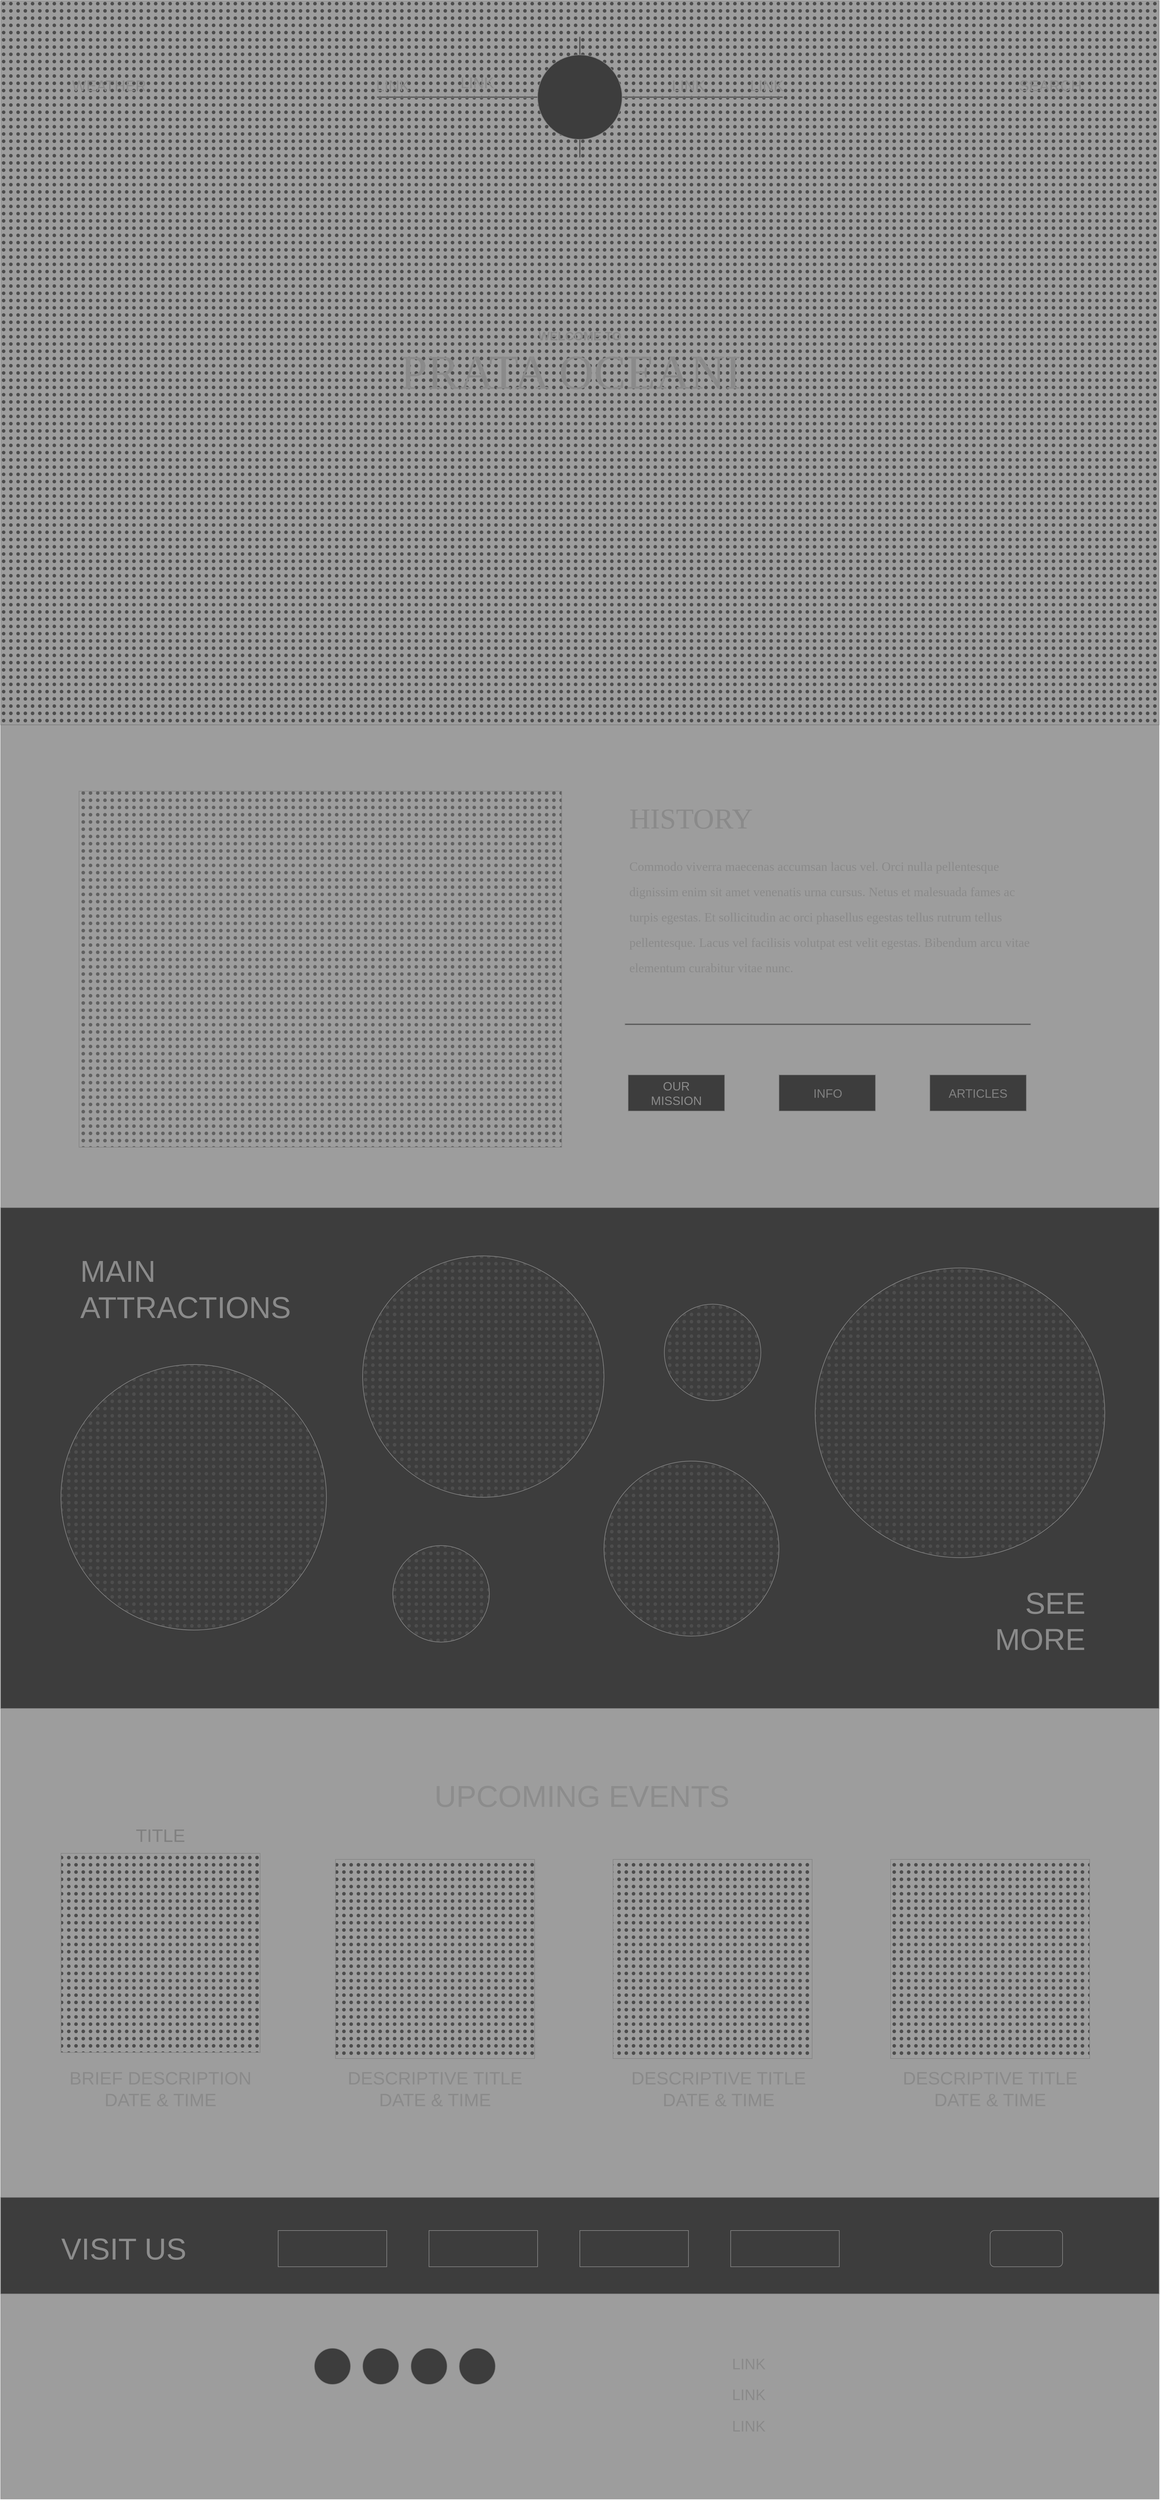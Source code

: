 <mxfile version="24.1.0" type="device">
  <diagram name="Page-1" id="GAg8haRcpsVNe8hPWDVm">
    <mxGraphModel dx="3338" dy="1504" grid="1" gridSize="10" guides="1" tooltips="1" connect="1" arrows="1" fold="1" page="0" pageScale="1" pageWidth="1920" pageHeight="1200" math="0" shadow="0">
      <root>
        <mxCell id="0" />
        <mxCell id="1" parent="0" />
        <mxCell id="3JFMlEUNZGDiNWC0OtGJ-4" value="" style="rounded=0;whiteSpace=wrap;html=1;fillColor=#3D3D3D;strokeColor=#858585;connectable=0;allowArrows=0;expand=0;movable=0;resizable=0;rotatable=0;cloneable=0;deletable=0;container=1;imageAspect=1;opacity=50;" parent="1" vertex="1">
          <mxGeometry width="1920" height="1200" as="geometry" />
        </mxCell>
        <mxCell id="RJW7VMsSMWp2yGj4S-rq-4" value="" style="rounded=0;whiteSpace=wrap;html=1;fillColor=#4d4d4d;strokeColor=#858585;fillStyle=dots;" parent="3JFMlEUNZGDiNWC0OtGJ-4" vertex="1">
          <mxGeometry width="1920" height="1200" as="geometry" />
        </mxCell>
        <mxCell id="RJW7VMsSMWp2yGj4S-rq-11" value="&lt;font color=&quot;#8a8a8a&quot; style=&quot;font-size: 80px;&quot;&gt;PRATA OCEANI&lt;/font&gt;" style="text;html=1;align=center;verticalAlign=middle;whiteSpace=wrap;rounded=0;pointerEvents=0;allowArrows=0;connectable=0;expand=0;fontSize=80;fontFamily=Cinzel Decorative;fontSource=https%3A%2F%2Ffonts.googleapis.com%2Fcss%3Ffamily%3DCinzel%2BDecorative;spacing=5;" parent="3JFMlEUNZGDiNWC0OtGJ-4" vertex="1">
          <mxGeometry x="630" y="600" width="630" height="30" as="geometry" />
        </mxCell>
        <mxCell id="RJW7VMsSMWp2yGj4S-rq-12" value="&lt;font color=&quot;#8a8a8a&quot;&gt;&lt;b&gt;WELCOME TO&lt;/b&gt;&lt;/font&gt;" style="text;html=1;align=center;verticalAlign=middle;whiteSpace=wrap;rounded=0;pointerEvents=0;allowArrows=0;connectable=0;expand=0;fontSize=20;" parent="3JFMlEUNZGDiNWC0OtGJ-4" vertex="1">
          <mxGeometry x="830" y="540" width="260" height="30" as="geometry" />
        </mxCell>
        <mxCell id="RJW7VMsSMWp2yGj4S-rq-13" value="" style="rounded=0;whiteSpace=wrap;html=1;fillColor=#3D3D3D;strokeColor=#858585;" parent="3JFMlEUNZGDiNWC0OtGJ-4" vertex="1">
          <mxGeometry x="959" y="60" width="2" height="200" as="geometry" />
        </mxCell>
        <mxCell id="RJW7VMsSMWp2yGj4S-rq-14" value="" style="rounded=0;whiteSpace=wrap;html=1;fillColor=#3D3D3D;strokeColor=#858585;rotation=-90;" parent="3JFMlEUNZGDiNWC0OtGJ-4" vertex="1">
          <mxGeometry x="959" y="-176.25" width="2" height="672.5" as="geometry" />
        </mxCell>
        <mxCell id="RJW7VMsSMWp2yGj4S-rq-9" value="" style="rounded=1;whiteSpace=wrap;html=1;fillColor=#3D3D3D;strokeColor=#858585;arcSize=50;aspect=fixed;" parent="3JFMlEUNZGDiNWC0OtGJ-4" vertex="1">
          <mxGeometry x="890" y="90" width="140" height="140" as="geometry" />
        </mxCell>
        <mxCell id="RJW7VMsSMWp2yGj4S-rq-15" value="&lt;font color=&quot;#8a8a8a&quot; style=&quot;font-size: 25px;&quot;&gt;&lt;span style=&quot;font-size: 25px;&quot;&gt;LINK&lt;/span&gt;&lt;/font&gt;" style="text;html=1;align=center;verticalAlign=middle;whiteSpace=wrap;rounded=0;pointerEvents=0;allowArrows=0;connectable=0;expand=0;fontSize=25;" parent="3JFMlEUNZGDiNWC0OtGJ-4" vertex="1">
          <mxGeometry x="620" y="125" width="60" height="30" as="geometry" />
        </mxCell>
        <mxCell id="RJW7VMsSMWp2yGj4S-rq-16" value="&lt;font color=&quot;#8a8a8a&quot; style=&quot;font-size: 25px;&quot;&gt;&lt;span style=&quot;font-size: 25px;&quot;&gt;LINK&lt;/span&gt;&lt;/font&gt;" style="text;html=1;align=center;verticalAlign=middle;whiteSpace=wrap;rounded=0;pointerEvents=0;allowArrows=0;connectable=0;expand=0;fontSize=25;" parent="3JFMlEUNZGDiNWC0OtGJ-4" vertex="1">
          <mxGeometry x="760" y="120" width="60" height="30" as="geometry" />
        </mxCell>
        <mxCell id="RJW7VMsSMWp2yGj4S-rq-31" value="&lt;font color=&quot;#8a8a8a&quot; style=&quot;font-size: 25px;&quot;&gt;&lt;span style=&quot;font-size: 25px;&quot;&gt;LINK&lt;/span&gt;&lt;/font&gt;" style="text;html=1;align=center;verticalAlign=middle;whiteSpace=wrap;rounded=0;pointerEvents=0;allowArrows=0;connectable=0;expand=0;fontSize=25;" parent="3JFMlEUNZGDiNWC0OtGJ-4" vertex="1">
          <mxGeometry x="1110" y="125" width="60" height="30" as="geometry" />
        </mxCell>
        <mxCell id="RJW7VMsSMWp2yGj4S-rq-32" value="&lt;font color=&quot;#8a8a8a&quot; style=&quot;font-size: 25px;&quot;&gt;&lt;span style=&quot;font-size: 25px;&quot;&gt;LINK&lt;/span&gt;&lt;/font&gt;" style="text;html=1;align=center;verticalAlign=middle;whiteSpace=wrap;rounded=0;pointerEvents=0;allowArrows=0;connectable=0;expand=0;fontSize=25;" parent="3JFMlEUNZGDiNWC0OtGJ-4" vertex="1">
          <mxGeometry x="1240" y="125" width="60" height="30" as="geometry" />
        </mxCell>
        <mxCell id="DRW0J8gIh20QW4UvxZFd-2" value="&lt;font color=&quot;#8a8a8a&quot; style=&quot;font-size: 25px;&quot;&gt;&lt;span style=&quot;font-size: 25px;&quot;&gt;SEARCH&lt;/span&gt;&lt;/font&gt;" style="text;html=1;align=center;verticalAlign=middle;whiteSpace=wrap;rounded=0;pointerEvents=0;allowArrows=0;connectable=0;expand=0;fontSize=25;" vertex="1" parent="3JFMlEUNZGDiNWC0OtGJ-4">
          <mxGeometry x="1710" y="125" width="60" height="30" as="geometry" />
        </mxCell>
        <mxCell id="DRW0J8gIh20QW4UvxZFd-4" value="&lt;font color=&quot;#8a8a8a&quot; style=&quot;font-size: 25px;&quot;&gt;&lt;span style=&quot;font-size: 25px;&quot;&gt;WEATHER&lt;/span&gt;&lt;/font&gt;" style="text;html=1;align=center;verticalAlign=middle;whiteSpace=wrap;rounded=0;pointerEvents=0;allowArrows=0;connectable=0;expand=0;fontSize=25;" vertex="1" parent="3JFMlEUNZGDiNWC0OtGJ-4">
          <mxGeometry x="150" y="125" width="60" height="30" as="geometry" />
        </mxCell>
        <mxCell id="3JFMlEUNZGDiNWC0OtGJ-5" value="&#xa;&lt;span style=&quot;color: rgb(138, 138, 138); font-family: Helvetica; font-size: 30px; font-style: normal; font-variant-ligatures: normal; font-variant-caps: normal; font-weight: 400; letter-spacing: normal; orphans: 2; text-align: center; text-indent: 0px; text-transform: none; widows: 2; word-spacing: 0px; -webkit-text-stroke-width: 0px; white-space: normal; background-color: rgb(24, 20, 29); text-decoration-thickness: initial; text-decoration-style: initial; text-decoration-color: initial; display: inline !important; float: none;&quot;&gt;TITLE&lt;/span&gt;&#xa;&#xa;" style="rounded=0;whiteSpace=wrap;html=1;fillColor=#3D3D3D;strokeColor=#858585;opacity=50;connectable=0;allowArrows=0;expand=0;movable=0;rotatable=0;cloneable=0;deletable=0;" parent="1" vertex="1">
          <mxGeometry y="1200" width="1920" height="2940" as="geometry" />
        </mxCell>
        <mxCell id="RJW7VMsSMWp2yGj4S-rq-6" value="" style="rounded=0;whiteSpace=wrap;html=1;fillColor=#616161;strokeColor=#858585;fillStyle=dots;" parent="1" vertex="1">
          <mxGeometry x="130" y="1310" width="800" height="590" as="geometry" />
        </mxCell>
        <mxCell id="RJW7VMsSMWp2yGj4S-rq-7" value="&lt;h1 style=&quot;margin-top: 0px;&quot;&gt;&lt;font color=&quot;#8a8a8a&quot; style=&quot;&quot; size=&quot;1&quot;&gt;&lt;span style=&quot;font-weight: 400; font-size: 48px;&quot;&gt;HISTORY&lt;/span&gt;&lt;/font&gt;&lt;/h1&gt;&lt;h1 style=&quot;margin-top: 0px; line-height: 90%;&quot;&gt;&lt;font color=&quot;#8a8a8a&quot;&gt;&lt;span style=&quot;font-size: 21px; font-weight: 400;&quot;&gt;Commodo viverra maecenas accumsan lacus vel. Orci nulla pellentesque dignissim enim sit amet venenatis urna cursus. Netus et malesuada fames ac turpis egestas. Et sollicitudin ac orci phasellus egestas tellus rutrum tellus pellentesque. Lacus vel facilisis volutpat est velit egestas. Bibendum arcu vitae elementum curabitur vitae nunc.&amp;nbsp;&lt;/span&gt;&lt;/font&gt;&lt;br&gt;&lt;/h1&gt;" style="text;html=1;whiteSpace=wrap;overflow=hidden;rounded=0;fontSize=20;fontFamily=Oxygen;fontSource=https%3A%2F%2Ffonts.googleapis.com%2Fcss%3Ffamily%3DOxygen;" parent="1" vertex="1">
          <mxGeometry x="1040" y="1320" width="690" height="350" as="geometry" />
        </mxCell>
        <mxCell id="RJW7VMsSMWp2yGj4S-rq-10" value="" style="rounded=0;whiteSpace=wrap;html=1;fillColor=#3D3D3D;strokeColor=#858585;" parent="1" vertex="1">
          <mxGeometry y="2000" width="1920" height="830" as="geometry" />
        </mxCell>
        <mxCell id="RJW7VMsSMWp2yGj4S-rq-18" value="" style="rounded=1;whiteSpace=wrap;html=1;fillColor=#4d4d4d;strokeColor=#858585;arcSize=50;aspect=fixed;fillStyle=dots;" parent="1" vertex="1">
          <mxGeometry x="100" y="2260" width="440" height="440" as="geometry" />
        </mxCell>
        <mxCell id="RJW7VMsSMWp2yGj4S-rq-19" value="" style="rounded=1;whiteSpace=wrap;html=1;fillColor=#4d4d4d;strokeColor=#858585;arcSize=50;aspect=fixed;fillStyle=dots;" parent="1" vertex="1">
          <mxGeometry x="600" y="2080" width="400" height="400" as="geometry" />
        </mxCell>
        <mxCell id="RJW7VMsSMWp2yGj4S-rq-20" value="" style="rounded=1;whiteSpace=wrap;html=1;fillColor=#4d4d4d;strokeColor=#858585;arcSize=50;aspect=fixed;fillStyle=dots;" parent="1" vertex="1">
          <mxGeometry x="1000" y="2420" width="290" height="290" as="geometry" />
        </mxCell>
        <mxCell id="RJW7VMsSMWp2yGj4S-rq-21" value="" style="rounded=1;whiteSpace=wrap;html=1;fillColor=#4d4d4d;strokeColor=#858585;arcSize=50;aspect=fixed;fillStyle=dots;" parent="1" vertex="1">
          <mxGeometry x="1350" y="2100" width="480" height="480" as="geometry" />
        </mxCell>
        <mxCell id="RJW7VMsSMWp2yGj4S-rq-22" value="&lt;font color=&quot;#8a8a8a&quot; style=&quot;font-size: 50px;&quot;&gt;MAIN ATTRACTIONS&lt;/font&gt;" style="text;html=1;align=left;verticalAlign=middle;whiteSpace=wrap;rounded=0;pointerEvents=0;allowArrows=0;connectable=0;expand=0;fontSize=50;" parent="1" vertex="1">
          <mxGeometry x="130" y="2120" width="60" height="30" as="geometry" />
        </mxCell>
        <mxCell id="RJW7VMsSMWp2yGj4S-rq-23" value="" style="rounded=1;whiteSpace=wrap;html=1;fillColor=#4d4d4d;strokeColor=#858585;arcSize=50;aspect=fixed;fillStyle=dots;" parent="1" vertex="1">
          <mxGeometry x="650" y="2560" width="160" height="160" as="geometry" />
        </mxCell>
        <mxCell id="RJW7VMsSMWp2yGj4S-rq-24" value="" style="rounded=1;whiteSpace=wrap;html=1;fillColor=#4d4d4d;strokeColor=#858585;arcSize=50;aspect=fixed;fillStyle=dots;" parent="1" vertex="1">
          <mxGeometry x="1100" y="2160" width="160" height="160" as="geometry" />
        </mxCell>
        <mxCell id="RJW7VMsSMWp2yGj4S-rq-26" value="&lt;font color=&quot;#8a8a8a&quot; style=&quot;font-size: 50px;&quot;&gt;SEE MORE&lt;/font&gt;" style="text;html=1;align=right;verticalAlign=middle;whiteSpace=wrap;rounded=0;pointerEvents=0;allowArrows=0;connectable=0;expand=0;fontSize=50;" parent="1" vertex="1">
          <mxGeometry x="1740" y="2670" width="60" height="30" as="geometry" />
        </mxCell>
        <mxCell id="RJW7VMsSMWp2yGj4S-rq-27" value="&lt;font style=&quot;font-size: 50px;&quot;&gt;UPCOMING EVENTS&lt;/font&gt;" style="text;html=1;align=right;verticalAlign=middle;whiteSpace=wrap;rounded=0;pointerEvents=0;allowArrows=0;connectable=0;expand=0;fontSize=50;fontColor=#8c8c8c;" parent="1" vertex="1">
          <mxGeometry x="710" y="2960" width="500" height="30" as="geometry" />
        </mxCell>
        <mxCell id="RJW7VMsSMWp2yGj4S-rq-28" value="" style="rounded=0;whiteSpace=wrap;html=1;fillColor=#4d4d4d;strokeColor=#858585;aspect=fixed;fillStyle=dots;" parent="1" vertex="1">
          <mxGeometry x="100" y="3070" width="330" height="330" as="geometry" />
        </mxCell>
        <mxCell id="uYc3Sy_6xVZJy2W0dXjD-1" value="" style="rounded=0;whiteSpace=wrap;html=1;fillColor=#4d4d4d;strokeColor=#858585;aspect=fixed;fillStyle=dots;" vertex="1" parent="1">
          <mxGeometry x="555" y="3080" width="330" height="330" as="geometry" />
        </mxCell>
        <mxCell id="uYc3Sy_6xVZJy2W0dXjD-2" value="" style="rounded=0;whiteSpace=wrap;html=1;fillColor=#4d4d4d;strokeColor=#858585;aspect=fixed;fillStyle=dots;" vertex="1" parent="1">
          <mxGeometry x="1015" y="3080" width="330" height="330" as="geometry" />
        </mxCell>
        <mxCell id="uYc3Sy_6xVZJy2W0dXjD-3" value="" style="rounded=0;whiteSpace=wrap;html=1;fillColor=#4d4d4d;strokeColor=#858585;aspect=fixed;fillStyle=dots;" vertex="1" parent="1">
          <mxGeometry x="1475" y="3080" width="330" height="330" as="geometry" />
        </mxCell>
        <mxCell id="DRW0J8gIh20QW4UvxZFd-5" value="&lt;div style=&quot;font-size: 30px;&quot;&gt;&lt;font style=&quot;font-size: 30px;&quot; color=&quot;#8a8a8a&quot;&gt;BRIEF DESCRIPTION&lt;/font&gt;&lt;/div&gt;&lt;font color=&quot;#8a8a8a&quot; style=&quot;font-size: 30px;&quot;&gt;DATE &amp;amp; TIME&lt;/font&gt;" style="text;html=1;align=center;verticalAlign=middle;whiteSpace=wrap;rounded=0;pointerEvents=0;allowArrows=0;connectable=0;expand=0;fontSize=30;" vertex="1" parent="1">
          <mxGeometry x="90" y="3420" width="350" height="80" as="geometry" />
        </mxCell>
        <mxCell id="DRW0J8gIh20QW4UvxZFd-6" value="&lt;div style=&quot;font-size: 30px;&quot;&gt;&lt;font style=&quot;font-size: 30px;&quot; color=&quot;#8a8a8a&quot;&gt;DESCRIPTIVE TITLE&lt;/font&gt;&lt;/div&gt;&lt;font color=&quot;#8a8a8a&quot; style=&quot;font-size: 30px;&quot;&gt;DATE &amp;amp; TIME&lt;/font&gt;" style="text;html=1;align=center;verticalAlign=middle;whiteSpace=wrap;rounded=0;pointerEvents=0;allowArrows=0;connectable=0;expand=0;fontSize=30;" vertex="1" parent="1">
          <mxGeometry x="545" y="3420" width="350" height="80" as="geometry" />
        </mxCell>
        <mxCell id="DRW0J8gIh20QW4UvxZFd-7" value="&lt;div style=&quot;font-size: 30px;&quot;&gt;&lt;font style=&quot;font-size: 30px;&quot; color=&quot;#8a8a8a&quot;&gt;DESCRIPTIVE TITLE&lt;/font&gt;&lt;/div&gt;&lt;font color=&quot;#8a8a8a&quot; style=&quot;font-size: 30px;&quot;&gt;DATE &amp;amp; TIME&lt;/font&gt;" style="text;html=1;align=center;verticalAlign=middle;whiteSpace=wrap;rounded=0;pointerEvents=0;allowArrows=0;connectable=0;expand=0;fontSize=30;" vertex="1" parent="1">
          <mxGeometry x="1015" y="3420" width="350" height="80" as="geometry" />
        </mxCell>
        <mxCell id="DRW0J8gIh20QW4UvxZFd-8" value="&lt;div style=&quot;font-size: 30px;&quot;&gt;&lt;font style=&quot;font-size: 30px;&quot; color=&quot;#8a8a8a&quot;&gt;DESCRIPTIVE TITLE&lt;/font&gt;&lt;/div&gt;&lt;font color=&quot;#8a8a8a&quot; style=&quot;font-size: 30px;&quot;&gt;DATE &amp;amp; TIME&lt;/font&gt;" style="text;html=1;align=center;verticalAlign=middle;whiteSpace=wrap;rounded=0;pointerEvents=0;allowArrows=0;connectable=0;expand=0;fontSize=30;" vertex="1" parent="1">
          <mxGeometry x="1465" y="3420" width="350" height="80" as="geometry" />
        </mxCell>
        <mxCell id="DRW0J8gIh20QW4UvxZFd-9" value="" style="rounded=0;whiteSpace=wrap;html=1;fillColor=#3D3D3D;strokeColor=#858585;" vertex="1" parent="1">
          <mxGeometry y="3640" width="1920" height="160" as="geometry" />
        </mxCell>
        <mxCell id="DRW0J8gIh20QW4UvxZFd-11" value="VISIT US" style="text;html=1;align=right;verticalAlign=middle;whiteSpace=wrap;rounded=0;pointerEvents=0;allowArrows=0;connectable=0;expand=0;fontSize=50;fontColor=#8c8c8c;" vertex="1" parent="1">
          <mxGeometry x="100" y="3710" width="210" height="30" as="geometry" />
        </mxCell>
        <mxCell id="DRW0J8gIh20QW4UvxZFd-12" value="" style="rounded=0;whiteSpace=wrap;html=1;fillColor=#3D3D3D;strokeColor=#858585;" vertex="1" parent="1">
          <mxGeometry x="460" y="3695" width="180" height="60" as="geometry" />
        </mxCell>
        <mxCell id="DRW0J8gIh20QW4UvxZFd-13" value="" style="rounded=0;whiteSpace=wrap;html=1;fillColor=#3D3D3D;strokeColor=#858585;" vertex="1" parent="1">
          <mxGeometry x="710" y="3695" width="180" height="60" as="geometry" />
        </mxCell>
        <mxCell id="DRW0J8gIh20QW4UvxZFd-14" value="" style="rounded=0;whiteSpace=wrap;html=1;fillColor=#3D3D3D;strokeColor=#858585;" vertex="1" parent="1">
          <mxGeometry x="960" y="3695" width="180" height="60" as="geometry" />
        </mxCell>
        <mxCell id="DRW0J8gIh20QW4UvxZFd-15" value="" style="rounded=0;whiteSpace=wrap;html=1;fillColor=#3D3D3D;strokeColor=#858585;" vertex="1" parent="1">
          <mxGeometry x="1210" y="3695" width="180" height="60" as="geometry" />
        </mxCell>
        <mxCell id="DRW0J8gIh20QW4UvxZFd-16" value="" style="rounded=1;whiteSpace=wrap;html=1;fillColor=#3D3D3D;strokeColor=#858585;arcSize=12;" vertex="1" parent="1">
          <mxGeometry x="1640" y="3695" width="120" height="60" as="geometry" />
        </mxCell>
        <mxCell id="DRW0J8gIh20QW4UvxZFd-17" value="" style="rounded=1;whiteSpace=wrap;html=1;fillColor=#3D3D3D;strokeColor=#858585;aspect=fixed;arcSize=50;" vertex="1" parent="1">
          <mxGeometry x="680" y="3890" width="60" height="60" as="geometry" />
        </mxCell>
        <mxCell id="DRW0J8gIh20QW4UvxZFd-18" value="" style="rounded=1;whiteSpace=wrap;html=1;fillColor=#3D3D3D;strokeColor=#858585;aspect=fixed;arcSize=50;" vertex="1" parent="1">
          <mxGeometry x="760" y="3890" width="60" height="60" as="geometry" />
        </mxCell>
        <mxCell id="DRW0J8gIh20QW4UvxZFd-20" value="" style="rounded=1;whiteSpace=wrap;html=1;fillColor=#3D3D3D;strokeColor=#858585;aspect=fixed;arcSize=50;" vertex="1" parent="1">
          <mxGeometry x="600" y="3890" width="60" height="60" as="geometry" />
        </mxCell>
        <mxCell id="DRW0J8gIh20QW4UvxZFd-21" value="" style="rounded=1;whiteSpace=wrap;html=1;fillColor=#3D3D3D;strokeColor=#858585;aspect=fixed;arcSize=50;" vertex="1" parent="1">
          <mxGeometry x="520" y="3890" width="60" height="60" as="geometry" />
        </mxCell>
        <mxCell id="DRW0J8gIh20QW4UvxZFd-22" value="TITLE" style="text;html=1;align=center;verticalAlign=middle;whiteSpace=wrap;rounded=0;pointerEvents=0;allowArrows=0;connectable=0;expand=0;fontSize=30;fontColor=#808080;" vertex="1" parent="1">
          <mxGeometry x="90" y="3000" width="350" height="80" as="geometry" />
        </mxCell>
        <mxCell id="DRW0J8gIh20QW4UvxZFd-23" value="&lt;font color=&quot;#8a8a8a&quot; style=&quot;font-size: 25px;&quot;&gt;&lt;span style=&quot;font-size: 25px;&quot;&gt;LINK&lt;/span&gt;&lt;/font&gt;" style="text;html=1;align=center;verticalAlign=middle;whiteSpace=wrap;rounded=0;pointerEvents=0;allowArrows=0;connectable=0;expand=0;fontSize=25;" vertex="1" parent="1">
          <mxGeometry x="1210" y="3900" width="60" height="30" as="geometry" />
        </mxCell>
        <mxCell id="DRW0J8gIh20QW4UvxZFd-24" value="&lt;font color=&quot;#8a8a8a&quot; style=&quot;font-size: 25px;&quot;&gt;&lt;span style=&quot;font-size: 25px;&quot;&gt;LINK&lt;/span&gt;&lt;/font&gt;" style="text;html=1;align=center;verticalAlign=middle;whiteSpace=wrap;rounded=0;pointerEvents=0;allowArrows=0;connectable=0;expand=0;fontSize=25;" vertex="1" parent="1">
          <mxGeometry x="1210" y="3951" width="60" height="30" as="geometry" />
        </mxCell>
        <mxCell id="DRW0J8gIh20QW4UvxZFd-25" value="&lt;font color=&quot;#8a8a8a&quot; style=&quot;font-size: 25px;&quot;&gt;&lt;span style=&quot;font-size: 25px;&quot;&gt;LINK&lt;/span&gt;&lt;/font&gt;" style="text;html=1;align=center;verticalAlign=middle;whiteSpace=wrap;rounded=0;pointerEvents=0;allowArrows=0;connectable=0;expand=0;fontSize=25;" vertex="1" parent="1">
          <mxGeometry x="1210" y="4003" width="60" height="30" as="geometry" />
        </mxCell>
        <mxCell id="DRW0J8gIh20QW4UvxZFd-26" value="" style="rounded=0;whiteSpace=wrap;html=1;fillColor=#3D3D3D;strokeColor=#858585;rotation=-90;" vertex="1" parent="1">
          <mxGeometry x="1370" y="1360" width="2" height="672.5" as="geometry" />
        </mxCell>
        <mxCell id="DRW0J8gIh20QW4UvxZFd-28" value="" style="rounded=0;whiteSpace=wrap;html=1;fillColor=#3D3D3D;strokeColor=#858585;" vertex="1" parent="1">
          <mxGeometry x="1040" y="1780" width="160" height="60" as="geometry" />
        </mxCell>
        <mxCell id="DRW0J8gIh20QW4UvxZFd-29" value="" style="rounded=0;whiteSpace=wrap;html=1;fillColor=#3D3D3D;strokeColor=#858585;" vertex="1" parent="1">
          <mxGeometry x="1290" y="1780" width="160" height="60" as="geometry" />
        </mxCell>
        <mxCell id="DRW0J8gIh20QW4UvxZFd-30" value="" style="rounded=0;whiteSpace=wrap;html=1;fillColor=#3D3D3D;strokeColor=#858585;" vertex="1" parent="1">
          <mxGeometry x="1540" y="1780" width="160" height="60" as="geometry" />
        </mxCell>
        <mxCell id="DRW0J8gIh20QW4UvxZFd-31" value="&lt;font style=&quot;font-size: 20px;&quot; color=&quot;#8a8a8a&quot;&gt;&lt;span style=&quot;font-size: 20px;&quot;&gt;OUR MISSION&lt;/span&gt;&lt;/font&gt;" style="text;html=1;align=center;verticalAlign=middle;whiteSpace=wrap;rounded=0;pointerEvents=0;allowArrows=0;connectable=0;expand=0;fontSize=20;" vertex="1" parent="1">
          <mxGeometry x="1090" y="1795" width="60" height="30" as="geometry" />
        </mxCell>
        <mxCell id="DRW0J8gIh20QW4UvxZFd-32" value="INFO" style="text;html=1;align=center;verticalAlign=middle;whiteSpace=wrap;rounded=0;pointerEvents=0;allowArrows=0;connectable=0;expand=0;fontSize=20;fontColor=#808080;" vertex="1" parent="1">
          <mxGeometry x="1341" y="1795" width="60" height="30" as="geometry" />
        </mxCell>
        <mxCell id="DRW0J8gIh20QW4UvxZFd-33" value="ARTICLE&lt;span style=&quot;background-color: initial;&quot;&gt;S&lt;/span&gt;" style="text;html=1;align=center;verticalAlign=middle;whiteSpace=wrap;rounded=0;pointerEvents=0;allowArrows=0;connectable=0;expand=0;fontSize=20;fontColor=#808080;" vertex="1" parent="1">
          <mxGeometry x="1590" y="1795" width="60" height="30" as="geometry" />
        </mxCell>
      </root>
    </mxGraphModel>
  </diagram>
</mxfile>
